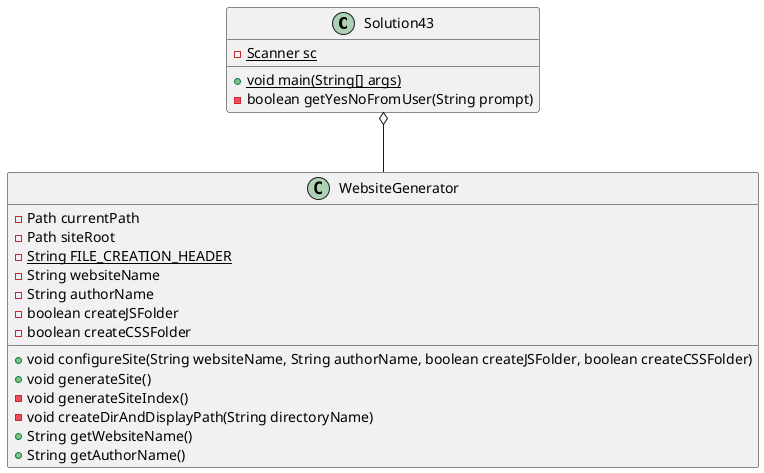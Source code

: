 @startuml
'https://plantuml.com/class-diagram

class Solution43
{
    -{static} Scanner sc

    +{static} void main(String[] args)
    -boolean getYesNoFromUser(String prompt)
}

class WebsiteGenerator
{
    -Path currentPath
    -Path siteRoot
    -{static} String FILE_CREATION_HEADER
    -String websiteName
    -String authorName
    -boolean createJSFolder
    -boolean createCSSFolder

    +void configureSite(String websiteName, String authorName, boolean createJSFolder, boolean createCSSFolder)
    +void generateSite()
    -void generateSiteIndex()
    -void createDirAndDisplayPath(String directoryName)
    +String getWebsiteName()
    +String getAuthorName()
}

Solution43 o-- WebsiteGenerator

@enduml